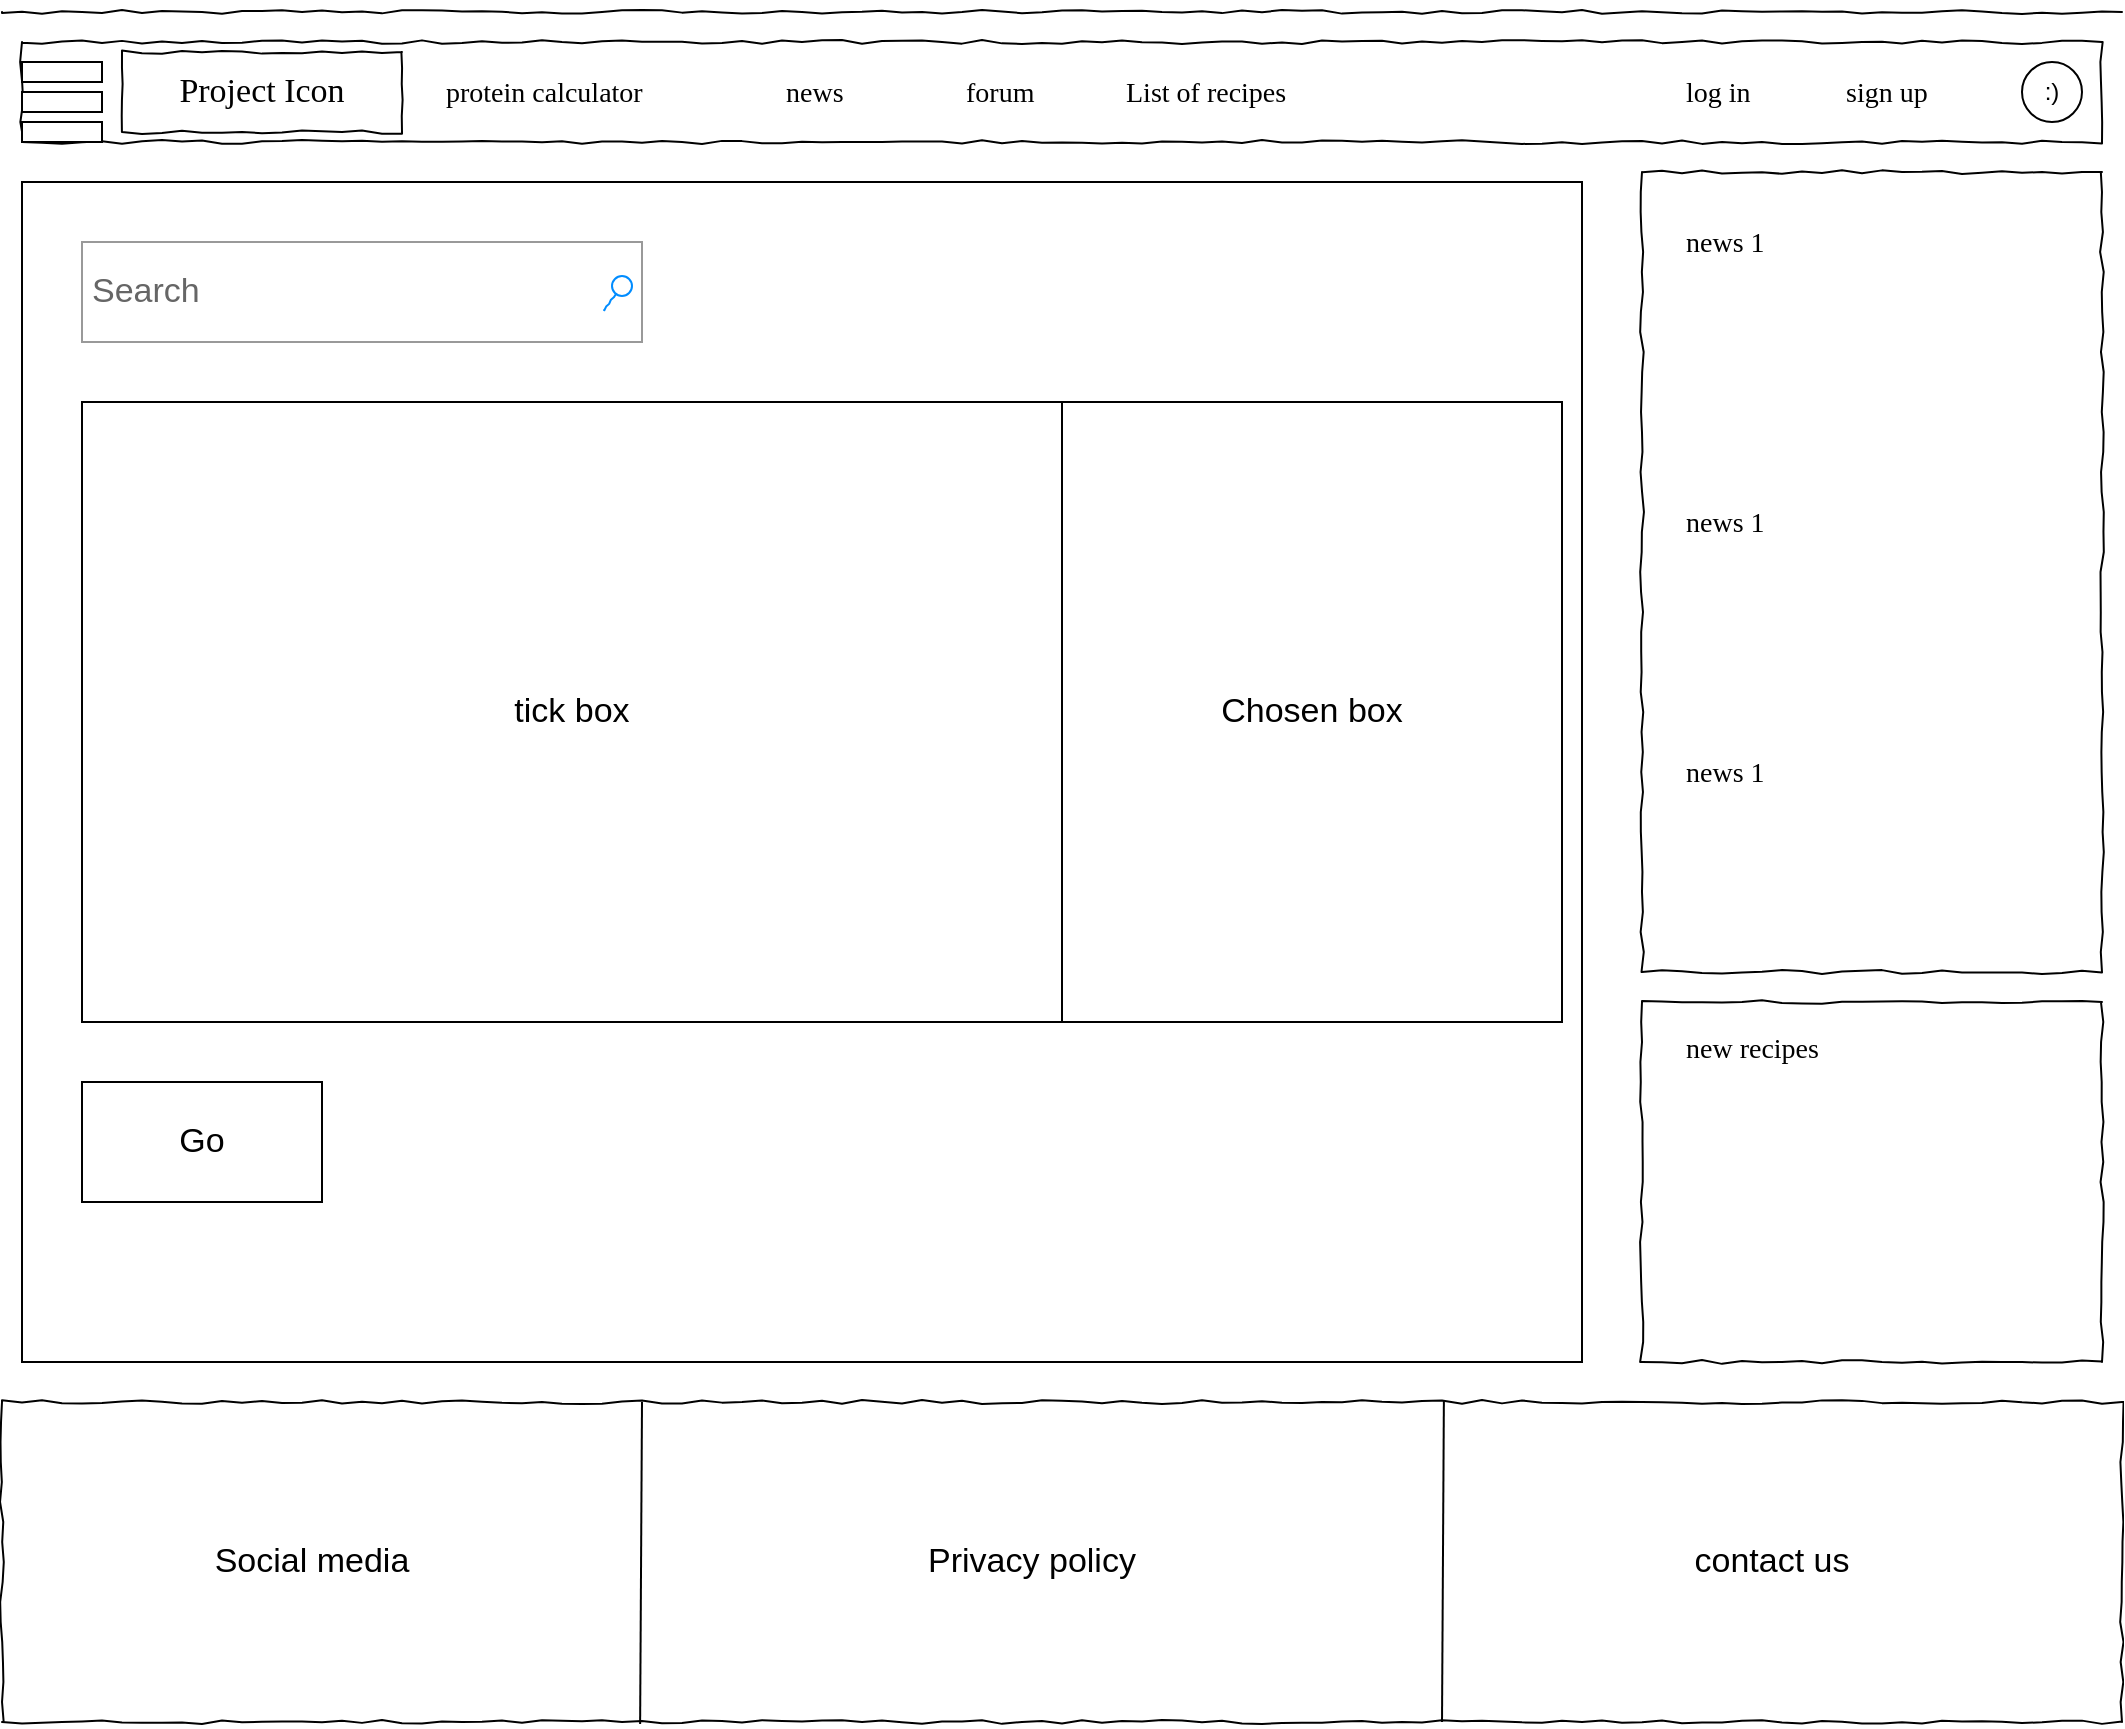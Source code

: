 <mxfile version="13.6.2" type="device"><diagram name="Page-1" id="03018318-947c-dd8e-b7a3-06fadd420f32"><mxGraphModel dx="1177" dy="806" grid="1" gridSize="10" guides="1" tooltips="1" connect="1" arrows="1" fold="1" page="1" pageScale="1" pageWidth="1100" pageHeight="850" background="#ffffff" math="0" shadow="0"><root><mxCell id="0"/><mxCell id="1" parent="0"/><mxCell id="677b7b8949515195-1" value="" style="whiteSpace=wrap;html=1;rounded=0;shadow=0;labelBackgroundColor=none;strokeColor=#000000;strokeWidth=1;fillColor=none;fontFamily=Verdana;fontSize=12;fontColor=#000000;align=center;comic=1;" parent="1" vertex="1"><mxGeometry x="20" y="840" width="1060" height="160" as="geometry"/></mxCell><mxCell id="drA749mPLQPCG76YLXck-11" value="" style="rounded=0;whiteSpace=wrap;html=1;fontSize=17;" vertex="1" parent="1"><mxGeometry x="30" y="230" width="780" height="590" as="geometry"/></mxCell><mxCell id="677b7b8949515195-2" value="Project Icon" style="whiteSpace=wrap;html=1;rounded=0;shadow=0;labelBackgroundColor=none;strokeWidth=1;fontFamily=Verdana;fontSize=17;align=center;comic=1;" parent="1" vertex="1"><mxGeometry x="80" y="165" width="140" height="40" as="geometry"/></mxCell><mxCell id="677b7b8949515195-3" value="Search" style="strokeWidth=1;shadow=0;dashed=0;align=center;html=1;shape=mxgraph.mockup.forms.searchBox;strokeColor=#999999;mainText=;strokeColor2=#008cff;fontColor=#666666;fontSize=17;align=left;spacingLeft=3;rounded=0;labelBackgroundColor=none;comic=1;" parent="1" vertex="1"><mxGeometry x="60" y="260" width="280" height="50" as="geometry"/></mxCell><mxCell id="677b7b8949515195-9" value="" style="line;strokeWidth=1;html=1;rounded=0;shadow=0;labelBackgroundColor=none;fillColor=none;fontFamily=Verdana;fontSize=14;fontColor=#000000;align=center;comic=1;" parent="1" vertex="1"><mxGeometry x="20" y="140" width="1060" height="10" as="geometry"/></mxCell><mxCell id="677b7b8949515195-10" value="" style="whiteSpace=wrap;html=1;rounded=0;shadow=0;labelBackgroundColor=none;strokeWidth=1;fillColor=none;fontFamily=Verdana;fontSize=12;align=center;comic=1;" parent="1" vertex="1"><mxGeometry x="30" y="160" width="1040" height="50" as="geometry"/></mxCell><mxCell id="677b7b8949515195-11" value="protein calculator" style="text;html=1;points=[];align=left;verticalAlign=top;spacingTop=-4;fontSize=14;fontFamily=Verdana" parent="1" vertex="1"><mxGeometry x="240" y="175" width="60" height="20" as="geometry"/></mxCell><mxCell id="677b7b8949515195-12" value="news" style="text;html=1;points=[];align=left;verticalAlign=top;spacingTop=-4;fontSize=14;fontFamily=Verdana" parent="1" vertex="1"><mxGeometry x="410" y="175" width="60" height="20" as="geometry"/></mxCell><mxCell id="677b7b8949515195-13" value="forum" style="text;html=1;points=[];align=left;verticalAlign=top;spacingTop=-4;fontSize=14;fontFamily=Verdana" parent="1" vertex="1"><mxGeometry x="500" y="175" width="60" height="20" as="geometry"/></mxCell><mxCell id="677b7b8949515195-14" value="List of recipes" style="text;html=1;points=[];align=left;verticalAlign=top;spacingTop=-4;fontSize=14;fontFamily=Verdana" parent="1" vertex="1"><mxGeometry x="580" y="175" width="60" height="20" as="geometry"/></mxCell><mxCell id="677b7b8949515195-25" value="" style="whiteSpace=wrap;html=1;rounded=0;shadow=0;labelBackgroundColor=none;strokeWidth=1;fillColor=none;fontFamily=Verdana;fontSize=12;align=center;comic=1;" parent="1" vertex="1"><mxGeometry x="840" y="225" width="230" height="400" as="geometry"/></mxCell><mxCell id="677b7b8949515195-26" value="" style="whiteSpace=wrap;html=1;rounded=0;shadow=0;labelBackgroundColor=none;strokeWidth=1;fillColor=none;fontFamily=Verdana;fontSize=12;align=center;comic=1;" parent="1" vertex="1"><mxGeometry x="840" y="640" width="230" height="180" as="geometry"/></mxCell><mxCell id="677b7b8949515195-42" value="new recipes" style="text;html=1;points=[];align=left;verticalAlign=top;spacingTop=-4;fontSize=14;fontFamily=Verdana" parent="1" vertex="1"><mxGeometry x="860" y="653" width="170" height="20" as="geometry"/></mxCell><mxCell id="677b7b8949515195-44" value="news 1" style="text;html=1;points=[];align=left;verticalAlign=top;spacingTop=-4;fontSize=14;fontFamily=Verdana" parent="1" vertex="1"><mxGeometry x="860" y="250" width="170" height="20" as="geometry"/></mxCell><mxCell id="drA749mPLQPCG76YLXck-1" value="log in" style="text;html=1;points=[];align=left;verticalAlign=top;spacingTop=-4;fontSize=14;fontFamily=Verdana" vertex="1" parent="1"><mxGeometry x="860" y="175" width="60" height="20" as="geometry"/></mxCell><mxCell id="drA749mPLQPCG76YLXck-2" value="sign up" style="text;html=1;points=[];align=left;verticalAlign=top;spacingTop=-4;fontSize=14;fontFamily=Verdana" vertex="1" parent="1"><mxGeometry x="940" y="175" width="60" height="20" as="geometry"/></mxCell><mxCell id="drA749mPLQPCG76YLXck-3" value=":)" style="ellipse;whiteSpace=wrap;html=1;aspect=fixed;" vertex="1" parent="1"><mxGeometry x="1030" y="170" width="30" height="30" as="geometry"/></mxCell><mxCell id="drA749mPLQPCG76YLXck-4" value="news 1" style="text;html=1;points=[];align=left;verticalAlign=top;spacingTop=-4;fontSize=14;fontFamily=Verdana" vertex="1" parent="1"><mxGeometry x="860" y="390" width="170" height="20" as="geometry"/></mxCell><mxCell id="drA749mPLQPCG76YLXck-5" value="news 1" style="text;html=1;points=[];align=left;verticalAlign=top;spacingTop=-4;fontSize=14;fontFamily=Verdana" vertex="1" parent="1"><mxGeometry x="860" y="515" width="170" height="20" as="geometry"/></mxCell><mxCell id="drA749mPLQPCG76YLXck-6" value="" style="rounded=0;whiteSpace=wrap;html=1;fontSize=17;" vertex="1" parent="1"><mxGeometry x="30" y="170" width="40" height="10" as="geometry"/></mxCell><mxCell id="drA749mPLQPCG76YLXck-7" value="" style="rounded=0;whiteSpace=wrap;html=1;fontSize=17;" vertex="1" parent="1"><mxGeometry x="30" y="185" width="40" height="10" as="geometry"/></mxCell><mxCell id="drA749mPLQPCG76YLXck-8" value="" style="rounded=0;whiteSpace=wrap;html=1;fontSize=17;" vertex="1" parent="1"><mxGeometry x="30" y="200" width="40" height="10" as="geometry"/></mxCell><mxCell id="drA749mPLQPCG76YLXck-13" value="tick box" style="rounded=0;whiteSpace=wrap;html=1;fontSize=17;" vertex="1" parent="1"><mxGeometry x="60" y="340" width="490" height="310" as="geometry"/></mxCell><mxCell id="drA749mPLQPCG76YLXck-14" value="Go" style="rounded=0;whiteSpace=wrap;html=1;fontSize=17;" vertex="1" parent="1"><mxGeometry x="60" y="680" width="120" height="60" as="geometry"/></mxCell><mxCell id="drA749mPLQPCG76YLXck-15" value="Chosen box" style="rounded=0;whiteSpace=wrap;html=1;fontSize=17;align=center;horizontal=1;labelPosition=center;verticalLabelPosition=middle;verticalAlign=middle;" vertex="1" parent="1"><mxGeometry x="550" y="340" width="250" height="310" as="geometry"/></mxCell><mxCell id="drA749mPLQPCG76YLXck-16" value="" style="endArrow=none;html=1;fontSize=17;" edge="1" parent="1" source="677b7b8949515195-1"><mxGeometry width="50" height="50" relative="1" as="geometry"><mxPoint x="280" y="890" as="sourcePoint"/><mxPoint x="330" y="840" as="targetPoint"/></mxGeometry></mxCell><mxCell id="drA749mPLQPCG76YLXck-17" value="" style="endArrow=none;html=1;fontSize=17;exitX=0.301;exitY=1.006;exitDx=0;exitDy=0;exitPerimeter=0;" edge="1" parent="1" source="677b7b8949515195-1"><mxGeometry width="50" height="50" relative="1" as="geometry"><mxPoint x="290" y="890" as="sourcePoint"/><mxPoint x="340" y="840" as="targetPoint"/></mxGeometry></mxCell><mxCell id="drA749mPLQPCG76YLXck-18" value="" style="endArrow=none;html=1;fontSize=17;exitX=0.301;exitY=1.006;exitDx=0;exitDy=0;exitPerimeter=0;" edge="1" parent="1"><mxGeometry width="50" height="50" relative="1" as="geometry"><mxPoint x="740" y="1000" as="sourcePoint"/><mxPoint x="740.94" y="839.04" as="targetPoint"/></mxGeometry></mxCell><mxCell id="drA749mPLQPCG76YLXck-19" value="Social media" style="text;html=1;strokeColor=none;fillColor=none;align=center;verticalAlign=middle;whiteSpace=wrap;rounded=0;fontSize=17;" vertex="1" parent="1"><mxGeometry x="50" y="860" width="250" height="120" as="geometry"/></mxCell><mxCell id="drA749mPLQPCG76YLXck-20" value="Privacy policy" style="text;html=1;strokeColor=none;fillColor=none;align=center;verticalAlign=middle;whiteSpace=wrap;rounded=0;fontSize=17;" vertex="1" parent="1"><mxGeometry x="410" y="860" width="250" height="120" as="geometry"/></mxCell><mxCell id="drA749mPLQPCG76YLXck-21" value="contact us" style="text;html=1;strokeColor=none;fillColor=none;align=center;verticalAlign=middle;whiteSpace=wrap;rounded=0;fontSize=17;" vertex="1" parent="1"><mxGeometry x="780" y="860" width="250" height="120" as="geometry"/></mxCell></root></mxGraphModel></diagram></mxfile>